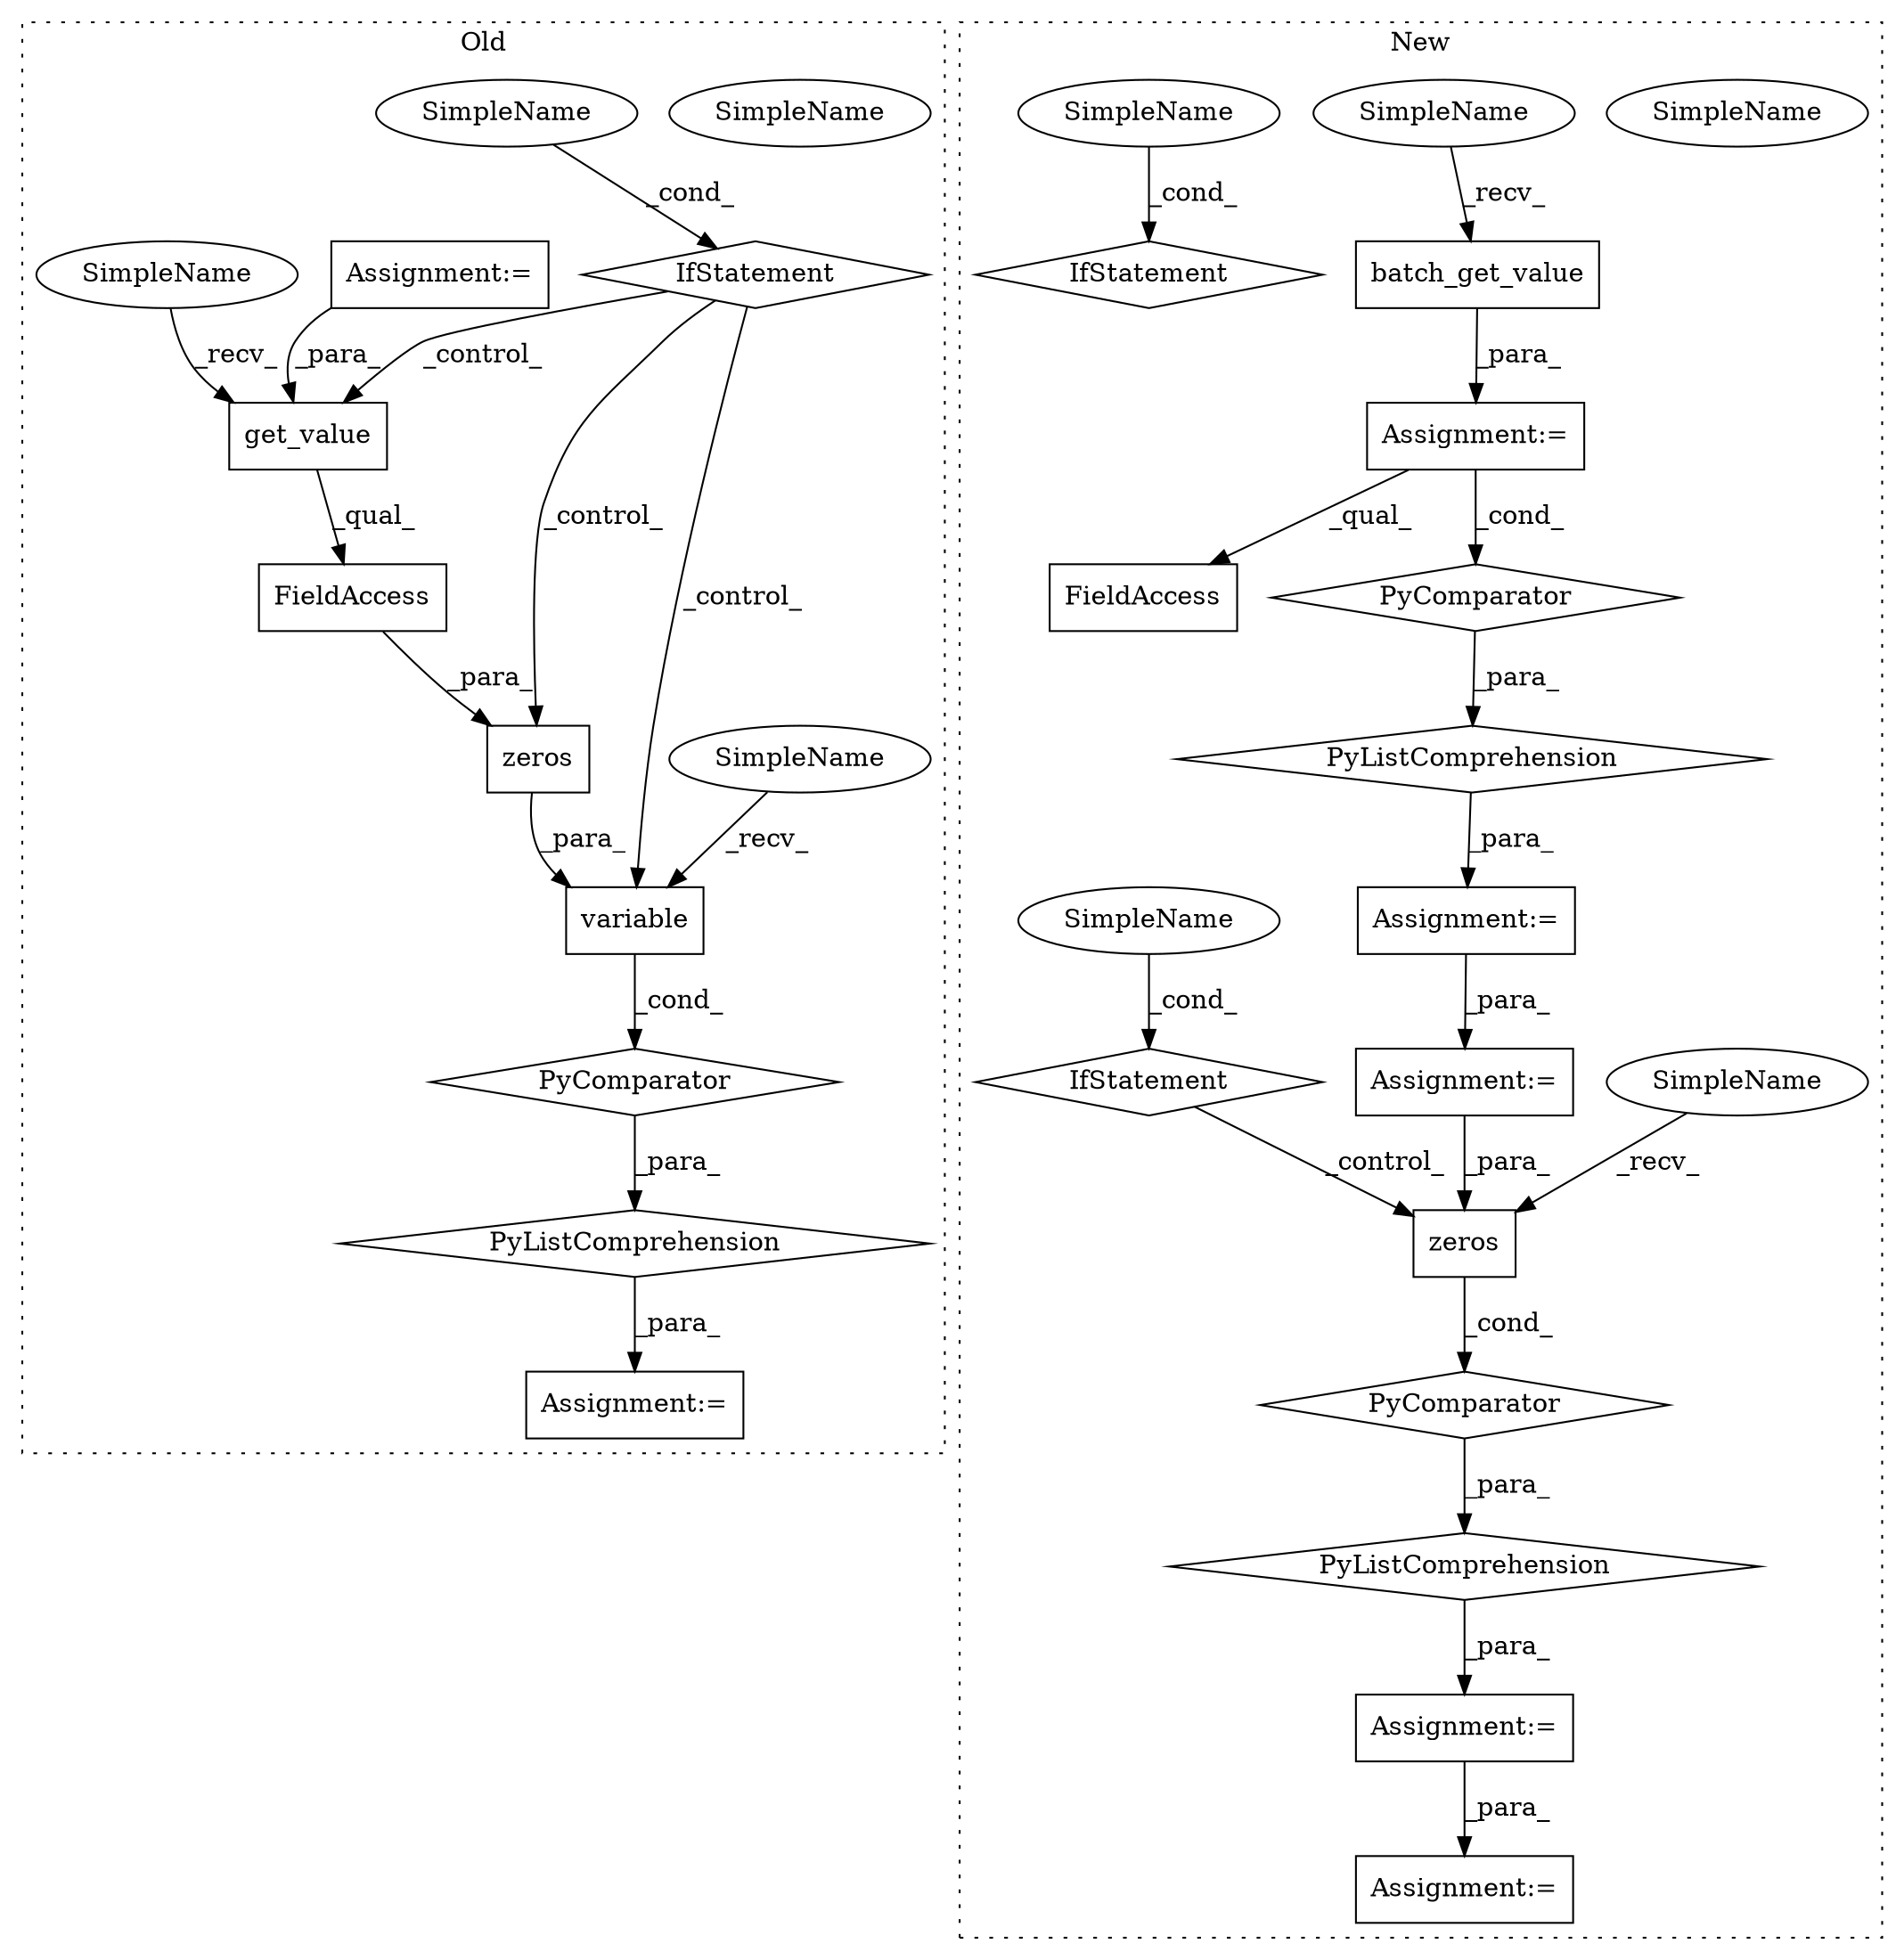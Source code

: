 digraph G {
subgraph cluster0 {
1 [label="IfStatement" a="25" s="5852" l="22" shape="diamond"];
3 [label="get_value" a="32" s="5774,5785" l="10,1" shape="box"];
5 [label="FieldAccess" a="22" s="5766" l="26" shape="box"];
9 [label="PyComparator" a="113" s="5852" l="22" shape="diamond"];
12 [label="variable" a="32" s="5745,5793" l="9,1" shape="box"];
15 [label="SimpleName" a="42" s="5869" l="5" shape="ellipse"];
17 [label="Assignment:=" a="7" s="5852" l="22" shape="box"];
18 [label="PyListComprehension" a="109" s="5737" l="145" shape="diamond"];
20 [label="Assignment:=" a="7" s="5725" l="12" shape="box"];
25 [label="zeros" a="32" s="5760,5792" l="6,1" shape="box"];
30 [label="SimpleName" a="42" s="5766" l="7" shape="ellipse"];
31 [label="SimpleName" a="42" s="5737" l="7" shape="ellipse"];
32 [label="SimpleName" a="42" s="5869" l="5" shape="ellipse"];
label = "Old";
style="dotted";
}
subgraph cluster1 {
2 [label="batch_get_value" a="32" s="5936,5958" l="16,1" shape="box"];
4 [label="FieldAccess" a="22" s="5856" l="7" shape="box"];
6 [label="Assignment:=" a="7" s="5921" l="47" shape="box"];
7 [label="zeros" a="32" s="6008,6019" l="6,1" shape="box"];
8 [label="PyComparator" a="113" s="6078" l="26" shape="diamond"];
10 [label="IfStatement" a="25" s="6078" l="26" shape="diamond"];
11 [label="PyComparator" a="113" s="5921" l="47" shape="diamond"];
13 [label="IfStatement" a="25" s="5921" l="47" shape="diamond"];
14 [label="SimpleName" a="42" s="6099" l="5" shape="ellipse"];
16 [label="Assignment:=" a="7" s="5988" l="12" shape="box"];
19 [label="PyListComprehension" a="109" s="6000" l="112" shape="diamond"];
21 [label="Assignment:=" a="7" s="6124" l="1" shape="box"];
22 [label="PyListComprehension" a="109" s="5856" l="120" shape="diamond"];
23 [label="Assignment:=" a="7" s="5844" l="12" shape="box"];
24 [label="Assignment:=" a="7" s="6078" l="26" shape="box"];
26 [label="SimpleName" a="42" s="6000" l="7" shape="ellipse"];
27 [label="SimpleName" a="42" s="5928" l="7" shape="ellipse"];
28 [label="SimpleName" a="42" s="6099" l="5" shape="ellipse"];
29 [label="SimpleName" a="42" s="5963" l="5" shape="ellipse"];
label = "New";
style="dotted";
}
1 -> 3 [label="_control_"];
1 -> 25 [label="_control_"];
1 -> 12 [label="_control_"];
2 -> 6 [label="_para_"];
3 -> 5 [label="_qual_"];
5 -> 25 [label="_para_"];
6 -> 4 [label="_qual_"];
6 -> 11 [label="_cond_"];
7 -> 8 [label="_cond_"];
8 -> 19 [label="_para_"];
9 -> 18 [label="_para_"];
10 -> 7 [label="_control_"];
11 -> 22 [label="_para_"];
12 -> 9 [label="_cond_"];
16 -> 21 [label="_para_"];
17 -> 3 [label="_para_"];
18 -> 20 [label="_para_"];
19 -> 16 [label="_para_"];
22 -> 23 [label="_para_"];
23 -> 24 [label="_para_"];
24 -> 7 [label="_para_"];
25 -> 12 [label="_para_"];
26 -> 7 [label="_recv_"];
27 -> 2 [label="_recv_"];
28 -> 10 [label="_cond_"];
29 -> 13 [label="_cond_"];
30 -> 3 [label="_recv_"];
31 -> 12 [label="_recv_"];
32 -> 1 [label="_cond_"];
}